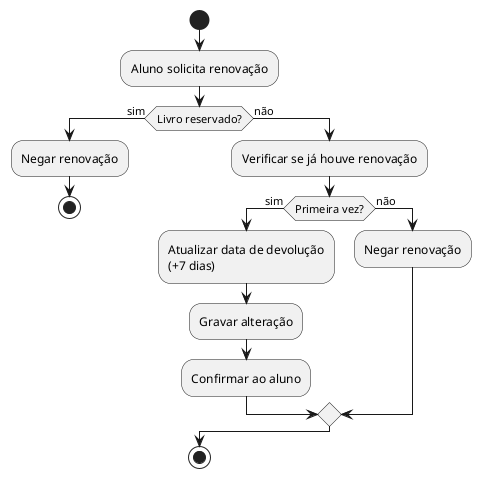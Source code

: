 @startuml Atividade-Renovacao
start
:Aluno solicita renovação;
if (Livro reservado?) then (sim)
  :Negar renovação;
  stop
else (não)
  :Verificar se já houve renovação;
  if (Primeira vez?) then (sim)
    :Atualizar data de devolução\n(+7 dias);
    :Gravar alteração;
    :Confirmar ao aluno;
  else (não)
    :Negar renovação;
  endif
endif
stop
@enduml